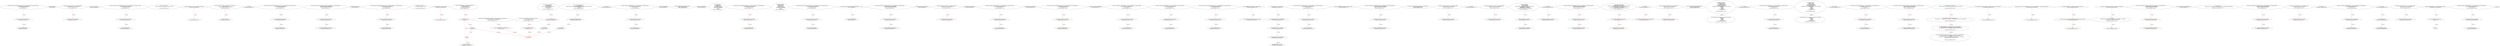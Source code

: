 digraph  {
13 [label="2_ function sendto_txorigin21(address payable receiver, uint amount,address owner_txorigin21) public {\n	require (tx.origin == owner_txorigin21);\n	receiver.transfer(amount);\n}\n13-function_definition-3-6", method="sendto_txorigin21(address payable receiver,uint amount,address owner_txorigin21)", type_label=function_definition];
29 [label="3_ require (tx.origin == owner_txorigin21);\n29-expression_statement-4-4", method="sendto_txorigin21(address payable receiver,uint amount,address owner_txorigin21)", type_label=expression_statement];
38 [label="4_ receiver.transfer(amount);\n38-expression_statement-5-5", method="sendto_txorigin21(address payable receiver,uint amount,address owner_txorigin21)", type_label=expression_statement];
45 [label="6_ address public owner;\n45-new_variable-7-7", method="", type_label=new_variable];
50 [label="7_ function bug_txorigin40(address owner_txorigin40) public{\n        require(tx.origin == owner_txorigin40);\n    }\n50-function_definition-8-10", method="bug_txorigin40(address owner_txorigin40)", type_label=function_definition];
58 [label="8_ require(tx.origin == owner_txorigin40);\n58-expression_statement-9-9", method="bug_txorigin40(address owner_txorigin40)", type_label=expression_statement];
79 [label="12_ owner = msg.sender;\n79-expression_statement-13-13", method="", type_label=expression_statement];
85 [label="14_ function sendto_txorigin17(address payable receiver, uint amount,address owner_txorigin17) public {\n	require (tx.origin == owner_txorigin17);\n	receiver.transfer(amount);\n}\n85-function_definition-15-18", method="sendto_txorigin17(address payable receiver,uint amount,address owner_txorigin17)", type_label=function_definition];
101 [label="15_ require (tx.origin == owner_txorigin17);\n101-expression_statement-16-16", method="sendto_txorigin17(address payable receiver,uint amount,address owner_txorigin17)", type_label=expression_statement];
110 [label="16_ receiver.transfer(amount);\n110-expression_statement-17-17", method="sendto_txorigin17(address payable receiver,uint amount,address owner_txorigin17)", type_label=expression_statement];
117 [label="18_ modifier onlyOwner() {\n        require(msg.sender == owner, \"only the owner can call this\");\n        _;\n    }\n117-expression_statement-19-22", method="", type_label=expression_statement];
120 [label="19_ require(msg.sender == owner, \"only the owner can call this\");\n120-expression_statement-20-20", method="", type_label=expression_statement];
132 [label="20_ _;\n132-expression_statement-21-21", method="", type_label=expression_statement];
134 [label="22_ function changeOwner(address _newOwner) external onlyOwner {\n        owner = _newOwner;\n        emit OwnerChanged(msg.sender, _newOwner);\n    }\n134-function_definition-23-26", method="changeOwner(address _newOwner)", type_label=function_definition];
141 [label="22_ onlyOwner\n141-expression_statement-23-23", method="changeOwner(address _newOwner)", type_label=expression_statement];
144 [label="23_ owner = _newOwner;\n144-expression_statement-24-24", method="changeOwner(address _newOwner)", type_label=expression_statement];
156 [label="26_ function sendto_txorigin37(address payable receiver, uint amount,address owner_txorigin37) public {\n	require (tx.origin == owner_txorigin37);\n	receiver.transfer(amount);\n}\n156-function_definition-27-30", method="sendto_txorigin37(address payable receiver,uint amount,address owner_txorigin37)", type_label=function_definition];
172 [label="27_ require (tx.origin == owner_txorigin37);\n172-expression_statement-28-28", method="sendto_txorigin37(address payable receiver,uint amount,address owner_txorigin37)", type_label=expression_statement];
181 [label="28_ receiver.transfer(amount);\n181-expression_statement-29-29", method="sendto_txorigin37(address payable receiver,uint amount,address owner_txorigin37)", type_label=expression_statement];
194 [label="32_ function withdrawAll_txorigin10(address payable _recipient,address owner_txorigin10) public {\n        require(tx.origin == owner_txorigin10);\n        _recipient.transfer(address(this).balance);\n    }\n194-function_definition-33-36", method="withdrawAll_txorigin10(address payable _recipient,address owner_txorigin10)", type_label=function_definition];
206 [label="33_ require(tx.origin == owner_txorigin10);\n206-expression_statement-34-34", method="withdrawAll_txorigin10(address payable _recipient,address owner_txorigin10)", type_label=expression_statement];
215 [label="34_ _recipient.transfer(address(this).balance);\n215-expression_statement-35-35", method="withdrawAll_txorigin10(address payable _recipient,address owner_txorigin10)", type_label=expression_statement];
226 [label="36_ bool public isActive = true;\n226-new_variable-37-37", method="", type_label=new_variable];
233 [label="37_ function sendto_txorigin33(address payable receiver, uint amount,address owner_txorigin33) public {\n	require (tx.origin == owner_txorigin33);\n	receiver.transfer(amount);\n}\n233-function_definition-38-41", method="sendto_txorigin33(address payable receiver,uint amount,address owner_txorigin33)", type_label=function_definition];
249 [label="38_ require (tx.origin == owner_txorigin33);\n249-expression_statement-39-39", method="sendto_txorigin33(address payable receiver,uint amount,address owner_txorigin33)", type_label=expression_statement];
258 [label="39_ receiver.transfer(amount);\n258-expression_statement-40-40", method="sendto_txorigin33(address payable receiver,uint amount,address owner_txorigin33)", type_label=expression_statement];
271 [label="42_ modifier onlyActive() {\n        require(isActive, \"contract is stopped\");\n        _;\n    }\n271-expression_statement-43-46", method="", type_label=expression_statement];
274 [label="43_ require(isActive, \"contract is stopped\");\n274-expression_statement-44-44", method="", type_label=expression_statement];
282 [label="44_ _;\n282-expression_statement-45-45", method="", type_label=expression_statement];
284 [label="46_ function setIsActive(bool _isActive) external onlyOwner {\n        if (_isActive == isActive) return;\n        isActive = _isActive;\n        emit IsActiveChanged(_isActive);\n    }\n284-function_definition-47-51", method="setIsActive(bool _isActive)", type_label=function_definition];
291 [label="46_ onlyOwner\n291-expression_statement-47-47", method="setIsActive(bool _isActive)", type_label=expression_statement];
294 [label="47_ if__isActive == isActive\n294-if-48-48", method="setIsActive(bool _isActive)", type_label=if];
2010 [label="47_ end_if", method="setIsActive(bool _isActive)", type_label=end_if];
298 [label="47_ return;\n298-return-48-48", method="setIsActive(bool _isActive)", type_label=return];
299 [label="48_ isActive = _isActive;\n299-expression_statement-49-49", method="setIsActive(bool _isActive)", type_label=expression_statement];
307 [label="51_ function transferTo_txorigin3(address to, uint amount,address owner_txorigin3) public {\n  require(tx.origin == owner_txorigin3);\n  to.call.value(amount);\n}\n307-function_definition-52-55", method="transferTo_txorigin3(address to,uint amount,address owner_txorigin3)", type_label=function_definition];
323 [label="52_ require(tx.origin == owner_txorigin3);\n323-expression_statement-53-53", method="transferTo_txorigin3(address to,uint amount,address owner_txorigin3)", type_label=expression_statement];
332 [label="53_ to.call.value(amount);\n332-expression_statement-54-54", method="transferTo_txorigin3(address to,uint amount,address owner_txorigin3)", type_label=expression_statement];
344 [label="57_ uint16 public ASSET_TYPE;\n344-new_variable-58-58", method="", type_label=new_variable];
349 [label="58_ function sendFundsToSwap(uint256 _amount)\n        public   returns(bool success);\n349-function_definition-59-60", method="sendFundsToSwap(uint256 _amount)", type_label=function_definition];
364 [label="62_ uint16 public ASSET_TYPE;\n364-new_variable-63-63", method="", type_label=new_variable];
369 [label="63_ function release(\n        address _pool,\n        address payable _receiver,\n        address _oracle,\n        bytes calldata _assetData,\n        bytes32 _paymentDetailsHash\n    )\n        external;\n369-function_definition-64-71", method="release(address _pool,address payable _receiver,address _oracle,bytes calldata _assetData,bytes32 _paymentDetailsHash)", type_label=function_definition];
392 [label="71_ function sendto_txorigin9(address payable receiver, uint amount,address owner_txorigin9) public {\n	require (tx.origin == owner_txorigin9);\n	receiver.transfer(amount);\n}\n392-function_definition-72-75", method="sendto_txorigin9(address payable receiver,uint amount,address owner_txorigin9)", type_label=function_definition];
408 [label="72_ require (tx.origin == owner_txorigin9);\n408-expression_statement-73-73", method="sendto_txorigin9(address payable receiver,uint amount,address owner_txorigin9)", type_label=expression_statement];
417 [label="73_ receiver.transfer(amount);\n417-expression_statement-74-74", method="sendto_txorigin9(address payable receiver,uint amount,address owner_txorigin9)", type_label=expression_statement];
424 [label="75_ function returnFunds(\n        address payable _pool,\n        address _receiver,\n        address _oracle,\n        bytes calldata _assetData,\n        bytes32 _paymentDetailsHash\n    )\n        external;\n424-function_definition-76-83", method="returnFunds(address payable _pool,address _receiver,address _oracle,bytes calldata _assetData,bytes32 _paymentDetailsHash)", type_label=function_definition];
447 [label="83_ function sendto_txorigin25(address payable receiver, uint amount,address owner_txorigin25) public {\n	require (tx.origin == owner_txorigin25);\n	receiver.transfer(amount);\n}\n447-function_definition-84-87", method="sendto_txorigin25(address payable receiver,uint amount,address owner_txorigin25)", type_label=function_definition];
463 [label="84_ require (tx.origin == owner_txorigin25);\n463-expression_statement-85-85", method="sendto_txorigin25(address payable receiver,uint amount,address owner_txorigin25)", type_label=expression_statement];
472 [label="85_ receiver.transfer(amount);\n472-expression_statement-86-86", method="sendto_txorigin25(address payable receiver,uint amount,address owner_txorigin25)", type_label=expression_statement];
491 [label="89_ uint256 constant private MAX_SWAP_AMOUNT_LIMIT = 1 << 240;\n491-new_variable-90-90", method="", type_label=new_variable];
499 [label="90_ uint16 public ASSET_TYPE;\n499-new_variable-91-91", method="", type_label=new_variable];
504 [label="91_ function withdrawAll_txorigin22(address payable _recipient,address owner_txorigin22) public {\n        require(tx.origin == owner_txorigin22);\n        _recipient.transfer(address(this).balance);\n    }\n504-function_definition-92-95", method="withdrawAll_txorigin22(address payable _recipient,address owner_txorigin22)", type_label=function_definition];
516 [label="92_ require(tx.origin == owner_txorigin22);\n516-expression_statement-93-93", method="withdrawAll_txorigin22(address payable _recipient,address owner_txorigin22)", type_label=expression_statement];
525 [label="93_ _recipient.transfer(address(this).balance);\n525-expression_statement-94-94", method="withdrawAll_txorigin22(address payable _recipient,address owner_txorigin22)", type_label=expression_statement];
536 [label="95_ address payable public swapsContract;\n536-new_variable-96-96", method="", type_label=new_variable];
541 [label="96_ function bug_txorigin12(address owner_txorigin12) public{\n        require(tx.origin == owner_txorigin12);\n    }\n541-function_definition-97-99", method="bug_txorigin12(address owner_txorigin12)", type_label=function_definition];
549 [label="97_ require(tx.origin == owner_txorigin12);\n549-expression_statement-98-98", method="bug_txorigin12(address owner_txorigin12)", type_label=expression_statement];
558 [label="99_ uint256 public minSwapAmount;\n558-new_variable-100-100", method="", type_label=new_variable];
563 [label="100_ function transferTo_txorigin11(address to, uint amount,address owner_txorigin11) public {\n  require(tx.origin == owner_txorigin11);\n  to.call.value(amount);\n}\n563-function_definition-101-104", method="transferTo_txorigin11(address to,uint amount,address owner_txorigin11)", type_label=function_definition];
579 [label="101_ require(tx.origin == owner_txorigin11);\n579-expression_statement-102-102", method="transferTo_txorigin11(address to,uint amount,address owner_txorigin11)", type_label=expression_statement];
588 [label="102_ to.call.value(amount);\n588-expression_statement-103-103", method="transferTo_txorigin11(address to,uint amount,address owner_txorigin11)", type_label=expression_statement];
597 [label="104_ uint256 public maxSwapAmount;\n597-new_variable-105-105", method="", type_label=new_variable];
602 [label="105_ function sendto_txorigin1(address payable receiver, uint amount,address owner_txorigin1) public {\n	require (tx.origin == owner_txorigin1);\n	receiver.transfer(amount);\n}\n602-function_definition-106-109", method="sendto_txorigin1(address payable receiver,uint amount,address owner_txorigin1)", type_label=function_definition];
618 [label="106_ require (tx.origin == owner_txorigin1);\n618-expression_statement-107-107", method="sendto_txorigin1(address payable receiver,uint amount,address owner_txorigin1)", type_label=expression_statement];
627 [label="107_ receiver.transfer(amount);\n627-expression_statement-108-108", method="sendto_txorigin1(address payable receiver,uint amount,address owner_txorigin1)", type_label=expression_statement];
634 [label="109_ bytes32 public paymentDetailsHash;\n634-new_variable-110-110", method="", type_label=new_variable];
639 [label="110_ function transferTo_txorigin27(address to, uint amount,address owner_txorigin27) public {\n  require(tx.origin == owner_txorigin27);\n  to.call.value(amount);\n}\n639-function_definition-111-114", method="transferTo_txorigin27(address to,uint amount,address owner_txorigin27)", type_label=function_definition];
655 [label="111_ require(tx.origin == owner_txorigin27);\n655-expression_statement-112-112", method="transferTo_txorigin27(address to,uint amount,address owner_txorigin27)", type_label=expression_statement];
664 [label="112_ to.call.value(amount);\n664-expression_statement-113-113", method="transferTo_txorigin27(address to,uint amount,address owner_txorigin27)", type_label=expression_statement];
683 [label="115_ function transferTo_txorigin31(address to, uint amount,address owner_txorigin31) public {\n  require(tx.origin == owner_txorigin31);\n  to.call.value(amount);\n}\n683-function_definition-116-119", method="transferTo_txorigin31(address to,uint amount,address owner_txorigin31)", type_label=function_definition];
699 [label="116_ require(tx.origin == owner_txorigin31);\n699-expression_statement-117-117", method="transferTo_txorigin31(address to,uint amount,address owner_txorigin31)", type_label=expression_statement];
708 [label="117_ to.call.value(amount);\n708-expression_statement-118-118", method="transferTo_txorigin31(address to,uint amount,address owner_txorigin31)", type_label=expression_statement];
727 [label="120_ function sendto_txorigin13(address payable receiver, uint amount,address owner_txorigin13) public {\n	require (tx.origin == owner_txorigin13);\n	receiver.transfer(amount);\n}\n727-function_definition-121-124", method="sendto_txorigin13(address payable receiver,uint amount,address owner_txorigin13)", type_label=function_definition];
743 [label="121_ require (tx.origin == owner_txorigin13);\n743-expression_statement-122-122", method="sendto_txorigin13(address payable receiver,uint amount,address owner_txorigin13)", type_label=expression_statement];
752 [label="122_ receiver.transfer(amount);\n752-expression_statement-123-123", method="sendto_txorigin13(address payable receiver,uint amount,address owner_txorigin13)", type_label=expression_statement];
790 [label="133_ validateLimits(_minSwapAmount, _maxSwapAmount)\n790-expression_statement-134-134", method="", type_label=expression_statement];
796 [label="134_ validateSwapsContract(_swapsContract, _assetType)\n796-expression_statement-135-135", method="", type_label=expression_statement];
803 [label="136_ swapsContract = _swapsContract;\n803-expression_statement-137-137", method="", type_label=expression_statement];
807 [label="137_ paymentDetailsHash = _paymentDetailsHash;\n807-expression_statement-138-138", method="", type_label=expression_statement];
811 [label="138_ minSwapAmount = _minSwapAmount;\n811-expression_statement-139-139", method="", type_label=expression_statement];
815 [label="139_ maxSwapAmount = _maxSwapAmount;\n815-expression_statement-140-140", method="", type_label=expression_statement];
819 [label="140_ ASSET_TYPE = _assetType;\n819-expression_statement-141-141", method="", type_label=expression_statement];
823 [label="142_ function transferTo_txorigin19(address to, uint amount,address owner_txorigin19) public {\n  require(tx.origin == owner_txorigin19);\n  to.call.value(amount);\n}\n823-function_definition-143-146", method="transferTo_txorigin19(address to,uint amount,address owner_txorigin19)", type_label=function_definition];
839 [label="143_ require(tx.origin == owner_txorigin19);\n839-expression_statement-144-144", method="transferTo_txorigin19(address to,uint amount,address owner_txorigin19)", type_label=expression_statement];
848 [label="144_ to.call.value(amount);\n848-expression_statement-145-145", method="transferTo_txorigin19(address to,uint amount,address owner_txorigin19)", type_label=expression_statement];
857 [label="146_ function availableFunds() public view returns (uint256);\n857-function_definition-147-147", method="availableFunds()", type_label=function_definition];
865 [label="147_ function withdrawAll_txorigin26(address payable _recipient,address owner_txorigin26) public {\n        require(tx.origin == owner_txorigin26);\n        _recipient.transfer(address(this).balance);\n    }\n865-function_definition-148-151", method="withdrawAll_txorigin26(address payable _recipient,address owner_txorigin26)", type_label=function_definition];
877 [label="148_ require(tx.origin == owner_txorigin26);\n877-expression_statement-149-149", method="withdrawAll_txorigin26(address payable _recipient,address owner_txorigin26)", type_label=expression_statement];
886 [label="149_ _recipient.transfer(address(this).balance);\n886-expression_statement-150-150", method="withdrawAll_txorigin26(address payable _recipient,address owner_txorigin26)", type_label=expression_statement];
897 [label="151_ function withdrawFunds(address payable _to, uint256 _amount)\n        public   returns (bool success);\n897-function_definition-152-153", method="withdrawFunds(address payable _to,uint256 _amount)", type_label=function_definition];
913 [label="153_ function bug_txorigin20(address owner_txorigin20) public{\n        require(tx.origin == owner_txorigin20);\n    }\n913-function_definition-154-156", method="bug_txorigin20(address owner_txorigin20)", type_label=function_definition];
921 [label="154_ require(tx.origin == owner_txorigin20);\n921-expression_statement-155-155", method="bug_txorigin20(address owner_txorigin20)", type_label=expression_statement];
930 [label="156_ function withdrawAllFunds(address payable _to) public onlyOwner returns (bool success) {\n        return withdrawFunds(_to, availableFunds());\n    }\n930-function_definition-157-159", method="withdrawAllFunds(address payable _to)", type_label=function_definition];
937 [label="156_ onlyOwner\n937-expression_statement-157-157", method="withdrawAllFunds(address payable _to)", type_label=expression_statement];
945 [label="157_ return withdrawFunds(_to, availableFunds());\n945-return-158-158", method="withdrawAllFunds(address payable _to)", type_label=return];
953 [label="159_ function bug_txorigin32(  address owner_txorigin32) public{\n        require(tx.origin == owner_txorigin32);\n    }\n953-function_definition-160-162", method="bug_txorigin32(address owner_txorigin32)", type_label=function_definition];
961 [label="160_ require(tx.origin == owner_txorigin32);\n961-expression_statement-161-161", method="bug_txorigin32(address owner_txorigin32)", type_label=expression_statement];
970 [label="162_ function setLimits(\n        uint256 _minAmount,\n        uint256 _maxAmount\n    ) public onlyOwner validateLimits(_minAmount, _maxAmount) {\n        minSwapAmount = _minAmount;\n        maxSwapAmount = _maxAmount;\n        emit LimitsChanged(_minAmount, _maxAmount);\n    }\n970-function_definition-163-170", method="setLimits(uint256 _minAmount,uint256 _maxAmount)", type_label=function_definition];
981 [label="165_ onlyOwner\n981-expression_statement-166-166", method="setLimits(uint256 _minAmount,uint256 _maxAmount)", type_label=expression_statement];
983 [label="165_ validateLimits(_minAmount, _maxAmount)\n983-expression_statement-166-166", method="setLimits(uint256 _minAmount,uint256 _maxAmount)", type_label=expression_statement];
990 [label="166_ minSwapAmount = _minAmount;\n990-expression_statement-167-167", method="setLimits(uint256 _minAmount,uint256 _maxAmount)", type_label=expression_statement];
994 [label="167_ maxSwapAmount = _maxAmount;\n994-expression_statement-168-168", method="setLimits(uint256 _minAmount,uint256 _maxAmount)", type_label=expression_statement];
1004 [label="170_ function withdrawAll_txorigin38(address payable _recipient,address owner_txorigin38) public {\n        require(tx.origin == owner_txorigin38);\n        _recipient.transfer(address(this).balance);\n    }\n1004-function_definition-171-174", method="withdrawAll_txorigin38(address payable _recipient,address owner_txorigin38)", type_label=function_definition];
1016 [label="171_ require(tx.origin == owner_txorigin38);\n1016-expression_statement-172-172", method="withdrawAll_txorigin38(address payable _recipient,address owner_txorigin38)", type_label=expression_statement];
1025 [label="172_ _recipient.transfer(address(this).balance);\n1025-expression_statement-173-173", method="withdrawAll_txorigin38(address payable _recipient,address owner_txorigin38)", type_label=expression_statement];
1036 [label="174_ function setSwapsContract(\n        address payable _swapsContract\n    ) public onlyOwner validateSwapsContract(_swapsContract, ASSET_TYPE) {\n        address oldSwapsContract = swapsContract;\n        swapsContract = _swapsContract;\n        emit SwapsContractChanged(oldSwapsContract, _swapsContract);\n    }\n1036-function_definition-175-181", method="setSwapsContract(address payable _swapsContract)", type_label=function_definition];
1043 [label="176_ onlyOwner\n1043-expression_statement-177-177", method="setSwapsContract(address payable _swapsContract)", type_label=expression_statement];
1045 [label="176_ validateSwapsContract(_swapsContract, ASSET_TYPE)\n1045-expression_statement-177-177", method="setSwapsContract(address payable _swapsContract)", type_label=expression_statement];
1052 [label="177_ address oldSwapsContract = swapsContract;\n1052-new_variable-178-178", method="setSwapsContract(address payable _swapsContract)", type_label=new_variable];
1058 [label="178_ swapsContract = _swapsContract;\n1058-expression_statement-179-179", method="setSwapsContract(address payable _swapsContract)", type_label=expression_statement];
1068 [label="181_ function bug_txorigin4(address owner_txorigin4) public{\n        require(tx.origin == owner_txorigin4);\n    }\n1068-function_definition-182-184", method="bug_txorigin4(address owner_txorigin4)", type_label=function_definition];
1076 [label="182_ require(tx.origin == owner_txorigin4);\n1076-expression_statement-183-183", method="bug_txorigin4(address owner_txorigin4)", type_label=expression_statement];
1085 [label="184_ function sendFundsToSwap(uint256 _amount)\n        public   returns(bool success);\n1085-function_definition-185-186", method="sendFundsToSwap(uint256 _amount)", type_label=function_definition];
1097 [label="186_ function releaseSwap(\n        address payable _receiver,\n        address _oracle,\n        bytes calldata _assetData,\n        bytes32 _paymentDetailsHash\n    ) external onlyOwner {\n        RampInstantEscrowsPoolInterface(swapsContract).release(\n            address(this),\n            _receiver,\n            _oracle,\n            _assetData,\n            _paymentDetailsHash\n        );\n    }\n1097-function_definition-187-200", method="releaseSwap(address payable _receiver,address _oracle,bytes calldata _assetData,bytes32 _paymentDetailsHash)", type_label=function_definition];
1116 [label="191_ onlyOwner\n1116-expression_statement-192-192", method="releaseSwap(address payable _receiver,address _oracle,bytes calldata _assetData,bytes32 _paymentDetailsHash)", type_label=expression_statement];
1119 [label="192_ RampInstantEscrowsPoolInterface(swapsContract).release(\n            address(this),\n            _receiver,\n            _oracle,\n            _assetData,\n            _paymentDetailsHash\n        );\n1119-expression_statement-193-199", method="releaseSwap(address payable _receiver,address _oracle,bytes calldata _assetData,bytes32 _paymentDetailsHash)", type_label=expression_statement];
1139 [label="200_ function transferTo_txorigin7(address to, uint amount,address owner_txorigin7) public {\n  require(tx.origin == owner_txorigin7);\n  to.call.value(amount);\n}\n1139-function_definition-201-204", method="transferTo_txorigin7(address to,uint amount,address owner_txorigin7)", type_label=function_definition];
1155 [label="201_ require(tx.origin == owner_txorigin7);\n1155-expression_statement-202-202", method="transferTo_txorigin7(address to,uint amount,address owner_txorigin7)", type_label=expression_statement];
1164 [label="202_ to.call.value(amount);\n1164-expression_statement-203-203", method="transferTo_txorigin7(address to,uint amount,address owner_txorigin7)", type_label=expression_statement];
1173 [label="204_ function returnSwap(\n        address _receiver,\n        address _oracle,\n        bytes calldata _assetData,\n        bytes32 _paymentDetailsHash\n    ) external onlyOwner {\n        RampInstantEscrowsPoolInterface(swapsContract).returnFunds(\n            address(this),\n            _receiver,\n            _oracle,\n            _assetData,\n            _paymentDetailsHash\n        );\n    }\n1173-function_definition-205-218", method="returnSwap(address _receiver,address _oracle,bytes calldata _assetData,bytes32 _paymentDetailsHash)", type_label=function_definition];
1192 [label="209_ onlyOwner\n1192-expression_statement-210-210", method="returnSwap(address _receiver,address _oracle,bytes calldata _assetData,bytes32 _paymentDetailsHash)", type_label=expression_statement];
1195 [label="210_ RampInstantEscrowsPoolInterface(swapsContract).returnFunds(\n            address(this),\n            _receiver,\n            _oracle,\n            _assetData,\n            _paymentDetailsHash\n        );\n1195-expression_statement-211-217", method="returnSwap(address _receiver,address _oracle,bytes calldata _assetData,bytes32 _paymentDetailsHash)", type_label=expression_statement];
1215 [label="218_ function transferTo_txorigin23(address to, uint amount,address owner_txorigin23) public {\n  require(tx.origin == owner_txorigin23);\n  to.call.value(amount);\n}\n1215-function_definition-219-222", method="transferTo_txorigin23(address to,uint amount,address owner_txorigin23)", type_label=function_definition];
1231 [label="219_ require(tx.origin == owner_txorigin23);\n1231-expression_statement-220-220", method="transferTo_txorigin23(address to,uint amount,address owner_txorigin23)", type_label=expression_statement];
1240 [label="220_ to.call.value(amount);\n1240-expression_statement-221-221", method="transferTo_txorigin23(address to,uint amount,address owner_txorigin23)", type_label=expression_statement];
1257 [label="225_ function withdrawAll_txorigin14(address payable _recipient,address owner_txorigin14) public {\n        require(tx.origin == owner_txorigin14);\n        _recipient.transfer(address(this).balance);\n    }\n1257-function_definition-226-229", method="withdrawAll_txorigin14(address payable _recipient,address owner_txorigin14)", type_label=function_definition];
1269 [label="226_ require(tx.origin == owner_txorigin14);\n1269-expression_statement-227-227", method="withdrawAll_txorigin14(address payable _recipient,address owner_txorigin14)", type_label=expression_statement];
1278 [label="227_ _recipient.transfer(address(this).balance);\n1278-expression_statement-228-228", method="withdrawAll_txorigin14(address payable _recipient,address owner_txorigin14)", type_label=expression_statement];
1289 [label="229_ modifier onlySwapsContract() {\n        require(msg.sender == swapsContract, \"only the swaps contract can call this\");\n        _;\n    }\n1289-expression_statement-230-233", method="", type_label=expression_statement];
1292 [label="230_ require(msg.sender == swapsContract, \"only the swaps contract can call this\");\n1292-expression_statement-231-231", method="", type_label=expression_statement];
1304 [label="231_ _;\n1304-expression_statement-232-232", method="", type_label=expression_statement];
1306 [label="233_ modifier isWithinLimits(uint256 _amount) {\n        require(_amount >= minSwapAmount && _amount <= maxSwapAmount, \"amount outside swap limits\");\n        _;\n    }\n1306-expression_statement-234-237", method="", type_label=expression_statement];
1313 [label="234_ require(_amount >= minSwapAmount && _amount <= maxSwapAmount, \"amount outside swap limits\");\n1313-expression_statement-235-235", method="", type_label=expression_statement];
1327 [label="235_ _;\n1327-expression_statement-236-236", method="", type_label=expression_statement];
1329 [label="237_ modifier validateLimits(uint256 _minAmount, uint256 _maxAmount) {\n        require(_minAmount <= _maxAmount, \"min limit over max limit\");\n        require(_maxAmount <= MAX_SWAP_AMOUNT_LIMIT, \"maxAmount too high\");\n        _;\n    }\n1329-expression_statement-238-242", method="", type_label=expression_statement];
1340 [label="238_ require(_minAmount <= _maxAmount, \"min limit over max limit\");\n1340-expression_statement-239-239", method="", type_label=expression_statement];
1350 [label="239_ require(_maxAmount <= MAX_SWAP_AMOUNT_LIMIT, \"maxAmount too high\");\n1350-expression_statement-240-240", method="", type_label=expression_statement];
1360 [label="240_ _;\n1360-expression_statement-241-241", method="", type_label=expression_statement];
1362 [label="242_ modifier validateSwapsContract(address payable _swapsContract, uint16 _assetType) {\n        require(_swapsContract != address(0), \"null swaps contract address\");\n        require(\n            RampInstantEscrowsPoolInterface(_swapsContract).ASSET_TYPE() == _assetType,\n            \"pool asset type doesn't match swap contract\"\n        );\n        _;\n    }\n1362-expression_statement-243-250", method="", type_label=expression_statement];
1373 [label="243_ require(_swapsContract != address(0), \"null swaps contract address\");\n1373-expression_statement-244-244", method="", type_label=expression_statement];
1385 [label="244_ require(\n            RampInstantEscrowsPoolInterface(_swapsContract).ASSET_TYPE() == _assetType,\n            \"pool asset type doesn't match swap contract\"\n        );\n1385-expression_statement-245-248", method="", type_label=expression_statement];
1401 [label="248_ _;\n1401-expression_statement-249-249", method="", type_label=expression_statement];
1409 [label="252_ function withdrawAll_txorigin2(address payable _recipient,address owner_txorigin2) public {\n        require(tx.origin == owner_txorigin2);\n        _recipient.transfer(address(this).balance);\n    }\n1409-function_definition-253-256", method="withdrawAll_txorigin2(address payable _recipient,address owner_txorigin2)", type_label=function_definition];
1421 [label="253_ require(tx.origin == owner_txorigin2);\n1421-expression_statement-254-254", method="withdrawAll_txorigin2(address payable _recipient,address owner_txorigin2)", type_label=expression_statement];
1430 [label="254_ _recipient.transfer(address(this).balance);\n1430-expression_statement-255-255", method="withdrawAll_txorigin2(address payable _recipient,address owner_txorigin2)", type_label=expression_statement];
1441 [label="256_ uint16 internal constant ETH_TYPE_ID = 1;\n1441-new_variable-257-257", method="", type_label=new_variable];
1464 [label="264_ RampInstantPool(\n            _swapsContract, _minSwapAmount, _maxSwapAmount, _paymentDetailsHash, ETH_TYPE_ID\n        )\n1464-expression_statement-265-267", method="", type_label=expression_statement];
1477 [label="268_ function withdrawAll_txorigin30(address payable _recipient,address owner_txorigin30) public {\n        require(tx.origin == owner_txorigin30);\n        _recipient.transfer(address(this).balance);\n    }\n1477-function_definition-269-272", method="withdrawAll_txorigin30(address payable _recipient,address owner_txorigin30)", type_label=function_definition];
1489 [label="269_ require(tx.origin == owner_txorigin30);\n1489-expression_statement-270-270", method="withdrawAll_txorigin30(address payable _recipient,address owner_txorigin30)", type_label=expression_statement];
1498 [label="270_ _recipient.transfer(address(this).balance);\n1498-expression_statement-271-271", method="withdrawAll_txorigin30(address payable _recipient,address owner_txorigin30)", type_label=expression_statement];
1509 [label="272_ function availableFunds() public view returns(uint256) {\n        return address(this).balance;\n    }\n1509-function_definition-273-275", method="availableFunds()", type_label=function_definition];
1518 [label="273_ return address(this).balance;\n1518-return-274-274", method="availableFunds()", type_label=return];
1524 [label="275_ function bug_txorigin8(address owner_txorigin8) public{\n        require(tx.origin == owner_txorigin8);\n    }\n1524-function_definition-276-278", method="bug_txorigin8(address owner_txorigin8)", type_label=function_definition];
1532 [label="276_ require(tx.origin == owner_txorigin8);\n1532-expression_statement-277-277", method="bug_txorigin8(address owner_txorigin8)", type_label=expression_statement];
1541 [label="278_ function withdrawFunds(\n        address payable _to,\n        uint256 _amount\n    ) public onlyOwner returns (bool success) {\n        _to.transfer(_amount);   \n        return true;\n    }\n1541-function_definition-279-285", method="withdrawFunds(address payable _to,uint256 _amount)", type_label=function_definition];
1552 [label="281_ onlyOwner\n1552-expression_statement-282-282", method="withdrawFunds(address payable _to,uint256 _amount)", type_label=expression_statement];
1560 [label="282_ _to.transfer(_amount);\n1560-expression_statement-283-283", method="withdrawFunds(address payable _to,uint256 _amount)", type_label=expression_statement];
1567 [label="283_ return true;\n1567-return-284-284", method="withdrawFunds(address payable _to,uint256 _amount)", type_label=return];
1570 [label="285_ function transferTo_txorigin39(address to, uint amount,address owner_txorigin39) public {\n  require(tx.origin == owner_txorigin39);\n  to.call.value(amount);\n}\n1570-function_definition-286-289", method="transferTo_txorigin39(address to,uint amount,address owner_txorigin39)", type_label=function_definition];
1586 [label="286_ require(tx.origin == owner_txorigin39);\n1586-expression_statement-287-287", method="transferTo_txorigin39(address to,uint amount,address owner_txorigin39)", type_label=expression_statement];
1595 [label="287_ to.call.value(amount);\n1595-expression_statement-288-288", method="transferTo_txorigin39(address to,uint amount,address owner_txorigin39)", type_label=expression_statement];
1604 [label="289_ function sendFundsToSwap(\n        uint256 _amount\n    ) public onlyActive onlySwapsContract isWithinLimits(_amount) returns(bool success) {\n        swapsContract.transfer(_amount);   \n        return true;\n    }\n1604-function_definition-290-295", method="sendFundsToSwap(uint256 _amount)", type_label=function_definition];
1611 [label="291_ onlyActive\n1611-expression_statement-292-292", method="sendFundsToSwap(uint256 _amount)", type_label=expression_statement];
1613 [label="291_ onlySwapsContract\n1613-expression_statement-292-292", method="sendFundsToSwap(uint256 _amount)", type_label=expression_statement];
1615 [label="291_ isWithinLimits(_amount)\n1615-expression_statement-292-292", method="sendFundsToSwap(uint256 _amount)", type_label=expression_statement];
1625 [label="292_ swapsContract.transfer(_amount);\n1625-expression_statement-293-293", method="sendFundsToSwap(uint256 _amount)", type_label=expression_statement];
1632 [label="293_ return true;\n1632-return-294-294", method="sendFundsToSwap(uint256 _amount)", type_label=return];
1635 [label="295_ function bug_txorigin36(  address owner_txorigin36) public{\n        require(tx.origin == owner_txorigin36);\n    }\n1635-function_definition-296-298", method="bug_txorigin36(address owner_txorigin36)", type_label=function_definition];
1643 [label="296_ require(tx.origin == owner_txorigin36);\n1643-expression_statement-297-297", method="bug_txorigin36(address owner_txorigin36)", type_label=expression_statement];
1656 [label="299_ require(msg.data.length == 0, \"invalid pool function called\");\n1656-expression_statement-300-300", method="", type_label=expression_statement];
1670 [label="300_ if_msg.sender != swapsContract\n1670-if-301-303", method="", type_label=if];
3386 [label="300_ end_if", method="", type_label=end_if];
1687 [label="304_ function transferTo_txorigin35(address to, uint amount,address owner_txorigin35) public {\n  require(tx.origin == owner_txorigin35);\n  to.call.value(amount);\n}\n1687-function_definition-305-308", method="transferTo_txorigin35(address to,uint amount,address owner_txorigin35)", type_label=function_definition];
1703 [label="305_ require(tx.origin == owner_txorigin35);\n1703-expression_statement-306-306", method="transferTo_txorigin35(address to,uint amount,address owner_txorigin35)", type_label=expression_statement];
1712 [label="306_ to.call.value(amount);\n1712-expression_statement-307-307", method="transferTo_txorigin35(address to,uint amount,address owner_txorigin35)", type_label=expression_statement];
1 [label="0_ start_node", method="", type_label=start];
2 [label="0_ exit_node", method="", type_label=exit];
13 -> 29  [color=red, controlflow_type=next_line, edge_type=CFG_edge, key=0, label=next_line];
29 -> 38  [color=red, controlflow_type=next_line, edge_type=CFG_edge, key=0, label=next_line];
50 -> 58  [color=red, controlflow_type=next_line, edge_type=CFG_edge, key=0, label=next_line];
85 -> 101  [color=red, controlflow_type=next_line, edge_type=CFG_edge, key=0, label=next_line];
101 -> 110  [color=red, controlflow_type=next_line, edge_type=CFG_edge, key=0, label=next_line];
120 -> 132  [color=red, controlflow_type=next_line, edge_type=CFG_edge, key=0, label=next_line];
134 -> 144  [color=red, controlflow_type=next_line, edge_type=CFG_edge, key=0, label=next_line];
156 -> 172  [color=red, controlflow_type=next_line, edge_type=CFG_edge, key=0, label=next_line];
172 -> 181  [color=red, controlflow_type=next_line, edge_type=CFG_edge, key=0, label=next_line];
194 -> 206  [color=red, controlflow_type=next_line, edge_type=CFG_edge, key=0, label=next_line];
206 -> 215  [color=red, controlflow_type=next_line, edge_type=CFG_edge, key=0, label=next_line];
233 -> 249  [color=red, controlflow_type=next_line, edge_type=CFG_edge, key=0, label=next_line];
249 -> 258  [color=red, controlflow_type=next_line, edge_type=CFG_edge, key=0, label=next_line];
274 -> 282  [color=red, controlflow_type=next_line, edge_type=CFG_edge, key=0, label=next_line];
284 -> 294  [color=red, controlflow_type=next_line, edge_type=CFG_edge, key=0, label=next_line];
294 -> 298  [color=red, controlflow_type=pos_next, edge_type=CFG_edge, key=0, label=pos_next];
294 -> 2010  [color=red, controlflow_type=neg_next, edge_type=CFG_edge, key=0, label=neg_next];
2010 -> 299  [color=red, controlflow_type=next_line, edge_type=CFG_edge, key=0, label=next_line];
298 -> 2010  [color=red, controlflow_type=end_if, edge_type=CFG_edge, key=0, label=end_if];
298 -> 2  [color=red, controlflow_type=return_exit, edge_type=CFG_edge, key=0, label=return_exit];
307 -> 323  [color=red, controlflow_type=next_line, edge_type=CFG_edge, key=0, label=next_line];
323 -> 332  [color=red, controlflow_type=next_line, edge_type=CFG_edge, key=0, label=next_line];
392 -> 408  [color=red, controlflow_type=next_line, edge_type=CFG_edge, key=0, label=next_line];
408 -> 417  [color=red, controlflow_type=next_line, edge_type=CFG_edge, key=0, label=next_line];
447 -> 463  [color=red, controlflow_type=next_line, edge_type=CFG_edge, key=0, label=next_line];
463 -> 472  [color=red, controlflow_type=next_line, edge_type=CFG_edge, key=0, label=next_line];
491 -> 499  [color=red, controlflow_type=next_line, edge_type=CFG_edge, key=0, label=next_line];
504 -> 516  [color=red, controlflow_type=next_line, edge_type=CFG_edge, key=0, label=next_line];
516 -> 525  [color=red, controlflow_type=next_line, edge_type=CFG_edge, key=0, label=next_line];
541 -> 549  [color=red, controlflow_type=next_line, edge_type=CFG_edge, key=0, label=next_line];
563 -> 579  [color=red, controlflow_type=next_line, edge_type=CFG_edge, key=0, label=next_line];
579 -> 588  [color=red, controlflow_type=next_line, edge_type=CFG_edge, key=0, label=next_line];
602 -> 618  [color=red, controlflow_type=next_line, edge_type=CFG_edge, key=0, label=next_line];
618 -> 627  [color=red, controlflow_type=next_line, edge_type=CFG_edge, key=0, label=next_line];
639 -> 655  [color=red, controlflow_type=next_line, edge_type=CFG_edge, key=0, label=next_line];
655 -> 664  [color=red, controlflow_type=next_line, edge_type=CFG_edge, key=0, label=next_line];
683 -> 699  [color=red, controlflow_type=next_line, edge_type=CFG_edge, key=0, label=next_line];
699 -> 708  [color=red, controlflow_type=next_line, edge_type=CFG_edge, key=0, label=next_line];
727 -> 743  [color=red, controlflow_type=next_line, edge_type=CFG_edge, key=0, label=next_line];
743 -> 752  [color=red, controlflow_type=next_line, edge_type=CFG_edge, key=0, label=next_line];
790 -> 796  [color=red, controlflow_type=next_line, edge_type=CFG_edge, key=0, label=next_line];
803 -> 807  [color=red, controlflow_type=next_line, edge_type=CFG_edge, key=0, label=next_line];
807 -> 811  [color=red, controlflow_type=next_line, edge_type=CFG_edge, key=0, label=next_line];
811 -> 815  [color=red, controlflow_type=next_line, edge_type=CFG_edge, key=0, label=next_line];
815 -> 819  [color=red, controlflow_type=next_line, edge_type=CFG_edge, key=0, label=next_line];
823 -> 839  [color=red, controlflow_type=next_line, edge_type=CFG_edge, key=0, label=next_line];
839 -> 848  [color=red, controlflow_type=next_line, edge_type=CFG_edge, key=0, label=next_line];
865 -> 877  [color=red, controlflow_type=next_line, edge_type=CFG_edge, key=0, label=next_line];
877 -> 886  [color=red, controlflow_type=next_line, edge_type=CFG_edge, key=0, label=next_line];
913 -> 921  [color=red, controlflow_type=next_line, edge_type=CFG_edge, key=0, label=next_line];
930 -> 945  [color=red, controlflow_type=next_line, edge_type=CFG_edge, key=0, label=next_line];
945 -> 2  [color=red, controlflow_type=return_exit, edge_type=CFG_edge, key=0, label=return_exit];
953 -> 961  [color=red, controlflow_type=next_line, edge_type=CFG_edge, key=0, label=next_line];
970 -> 990  [color=red, controlflow_type=next_line, edge_type=CFG_edge, key=0, label=next_line];
981 -> 983  [color=red, controlflow_type=next_line, edge_type=CFG_edge, key=0, label=next_line];
990 -> 994  [color=red, controlflow_type=next_line, edge_type=CFG_edge, key=0, label=next_line];
1004 -> 1016  [color=red, controlflow_type=next_line, edge_type=CFG_edge, key=0, label=next_line];
1016 -> 1025  [color=red, controlflow_type=next_line, edge_type=CFG_edge, key=0, label=next_line];
1036 -> 1052  [color=red, controlflow_type=next_line, edge_type=CFG_edge, key=0, label=next_line];
1043 -> 1045  [color=red, controlflow_type=next_line, edge_type=CFG_edge, key=0, label=next_line];
1052 -> 1058  [color=red, controlflow_type=next_line, edge_type=CFG_edge, key=0, label=next_line];
1068 -> 1076  [color=red, controlflow_type=next_line, edge_type=CFG_edge, key=0, label=next_line];
1097 -> 1119  [color=red, controlflow_type=next_line, edge_type=CFG_edge, key=0, label=next_line];
1139 -> 1155  [color=red, controlflow_type=next_line, edge_type=CFG_edge, key=0, label=next_line];
1155 -> 1164  [color=red, controlflow_type=next_line, edge_type=CFG_edge, key=0, label=next_line];
1173 -> 1195  [color=red, controlflow_type=next_line, edge_type=CFG_edge, key=0, label=next_line];
1215 -> 1231  [color=red, controlflow_type=next_line, edge_type=CFG_edge, key=0, label=next_line];
1231 -> 1240  [color=red, controlflow_type=next_line, edge_type=CFG_edge, key=0, label=next_line];
1257 -> 1269  [color=red, controlflow_type=next_line, edge_type=CFG_edge, key=0, label=next_line];
1269 -> 1278  [color=red, controlflow_type=next_line, edge_type=CFG_edge, key=0, label=next_line];
1289 -> 1306  [color=red, controlflow_type=next_line, edge_type=CFG_edge, key=0, label=next_line];
1292 -> 1304  [color=red, controlflow_type=next_line, edge_type=CFG_edge, key=0, label=next_line];
1306 -> 1329  [color=red, controlflow_type=next_line, edge_type=CFG_edge, key=0, label=next_line];
1313 -> 1327  [color=red, controlflow_type=next_line, edge_type=CFG_edge, key=0, label=next_line];
1329 -> 1362  [color=red, controlflow_type=next_line, edge_type=CFG_edge, key=0, label=next_line];
1340 -> 1350  [color=red, controlflow_type=next_line, edge_type=CFG_edge, key=0, label=next_line];
1350 -> 1360  [color=red, controlflow_type=next_line, edge_type=CFG_edge, key=0, label=next_line];
1373 -> 1385  [color=red, controlflow_type=next_line, edge_type=CFG_edge, key=0, label=next_line];
1385 -> 1401  [color=red, controlflow_type=next_line, edge_type=CFG_edge, key=0, label=next_line];
1409 -> 1421  [color=red, controlflow_type=next_line, edge_type=CFG_edge, key=0, label=next_line];
1421 -> 1430  [color=red, controlflow_type=next_line, edge_type=CFG_edge, key=0, label=next_line];
1477 -> 1489  [color=red, controlflow_type=next_line, edge_type=CFG_edge, key=0, label=next_line];
1489 -> 1498  [color=red, controlflow_type=next_line, edge_type=CFG_edge, key=0, label=next_line];
1509 -> 1518  [color=red, controlflow_type=next_line, edge_type=CFG_edge, key=0, label=next_line];
1518 -> 2  [color=red, controlflow_type=return_exit, edge_type=CFG_edge, key=0, label=return_exit];
1524 -> 1532  [color=red, controlflow_type=next_line, edge_type=CFG_edge, key=0, label=next_line];
1541 -> 1560  [color=red, controlflow_type=next_line, edge_type=CFG_edge, key=0, label=next_line];
1560 -> 1567  [color=red, controlflow_type=next_line, edge_type=CFG_edge, key=0, label=next_line];
1567 -> 2  [color=red, controlflow_type=return_exit, edge_type=CFG_edge, key=0, label=return_exit];
1570 -> 1586  [color=red, controlflow_type=next_line, edge_type=CFG_edge, key=0, label=next_line];
1586 -> 1595  [color=red, controlflow_type=next_line, edge_type=CFG_edge, key=0, label=next_line];
1604 -> 1625  [color=red, controlflow_type=next_line, edge_type=CFG_edge, key=0, label=next_line];
1611 -> 1613  [color=red, controlflow_type=next_line, edge_type=CFG_edge, key=0, label=next_line];
1613 -> 1615  [color=red, controlflow_type=next_line, edge_type=CFG_edge, key=0, label=next_line];
1625 -> 1632  [color=red, controlflow_type=next_line, edge_type=CFG_edge, key=0, label=next_line];
1632 -> 2  [color=red, controlflow_type=return_exit, edge_type=CFG_edge, key=0, label=return_exit];
1635 -> 1643  [color=red, controlflow_type=next_line, edge_type=CFG_edge, key=0, label=next_line];
1656 -> 1670  [color=red, controlflow_type=next_line, edge_type=CFG_edge, key=0, label=next_line];
1670 -> 3386  [color=red, controlflow_type=neg_next, edge_type=CFG_edge, key=0, label=neg_next];
1687 -> 1703  [color=red, controlflow_type=next_line, edge_type=CFG_edge, key=0, label=next_line];
1703 -> 1712  [color=red, controlflow_type=next_line, edge_type=CFG_edge, key=0, label=next_line];
}
